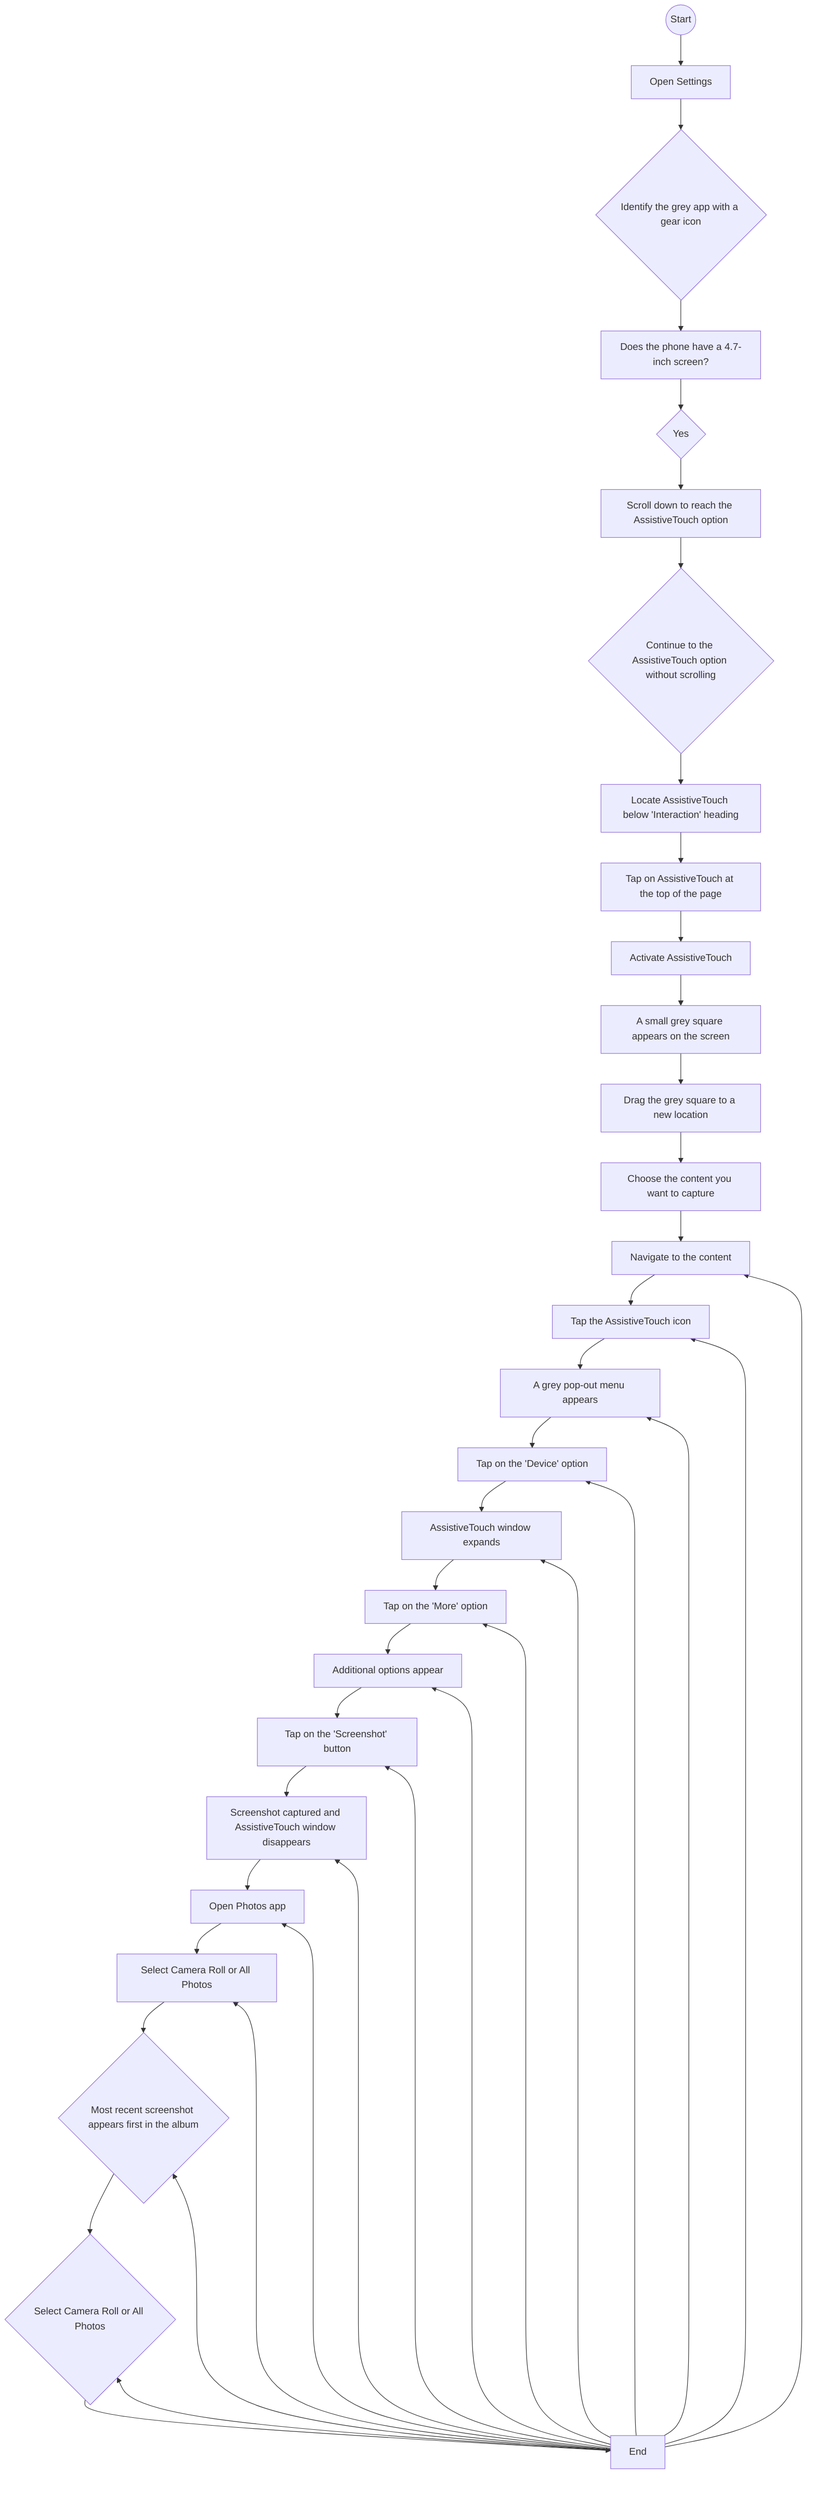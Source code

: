 flowchart TD
    Start((Start)) --> A[Open Settings]
    A --> B{Identify the grey app with a gear icon}
    B --> C[Does the phone have a 4.7-inch screen?]
    C --> D{Yes}
    D --> E[Scroll down to reach the AssistiveTouch option]
    E --> F{Continue to the AssistiveTouch option without scrolling}
    F --> G[Locate AssistiveTouch below 'Interaction' heading]
    G --> H[Tap on AssistiveTouch at the top of the page]
    H --> I[Activate AssistiveTouch]
    I --> J[A small grey square appears on the screen]
    J --> K[Drag the grey square to a new location]
    K --> L[Choose the content you want to capture]
    L --> M[Navigate to the content]
    M --> N[Tap the AssistiveTouch icon]
    N --> O[A grey pop-out menu appears]
    O --> P[Tap on the 'Device' option]
    P --> Q[AssistiveTouch window expands]
    Q --> R[Tap on the 'More' option]
    R --> S[Additional options appear]
    S --> T[Tap on the 'Screenshot' button]
    T --> U[Screenshot captured and AssistiveTouch window disappears]
    U --> V[Open Photos app]
    V --> W[Select Camera Roll or All Photos]
    W --> X{Most recent screenshot appears first in the album}
    X --> Y{Select Camera Roll or All Photos}
    Y --> Z[End]
    Z --> M
    Z --> N
    Z --> O
    Z --> P
    Z --> Q
    Z --> R
    Z --> S
    Z --> T
    Z --> U
    Z --> V
    Z --> W
    Z --> X
    Z --> Y